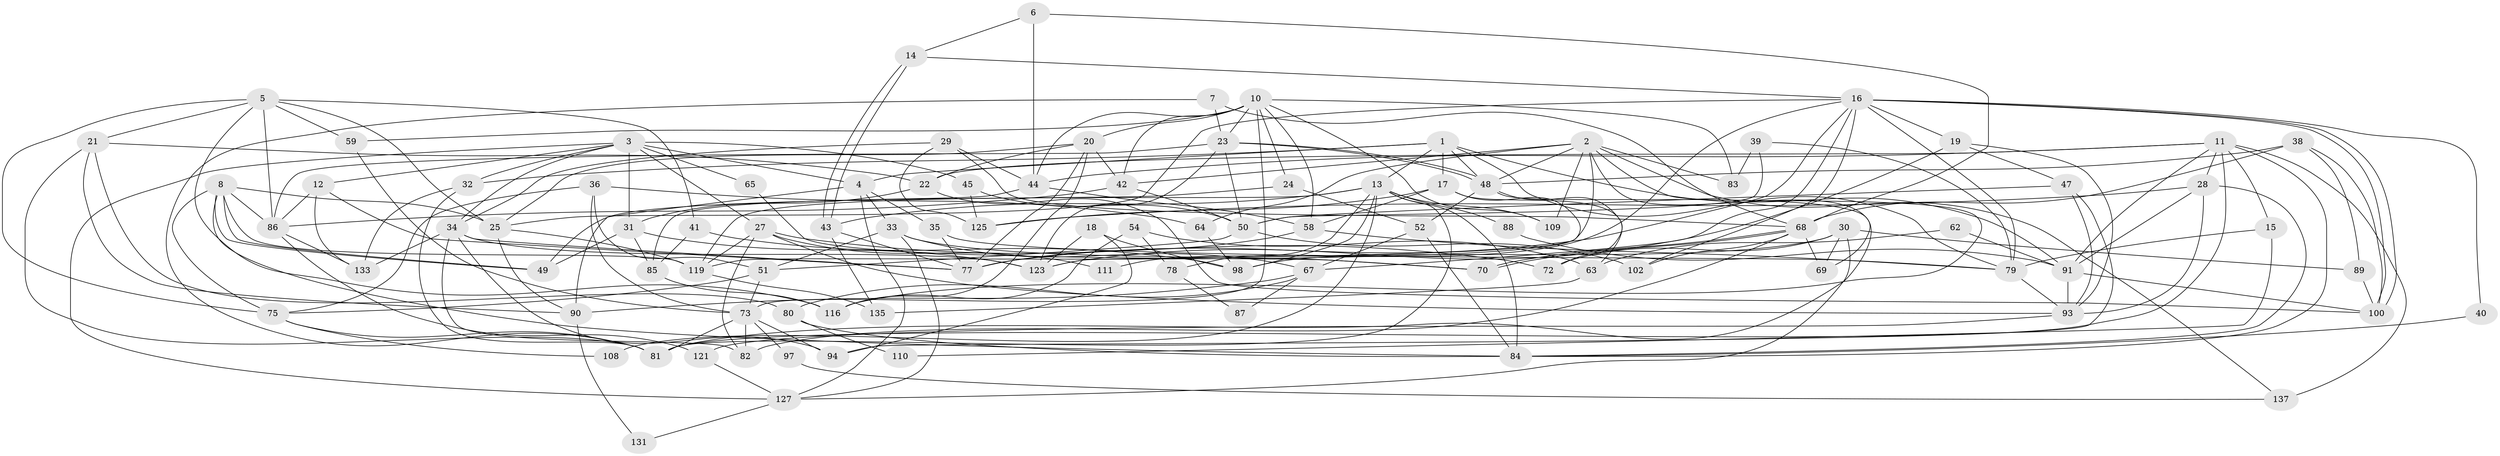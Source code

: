// Generated by graph-tools (version 1.1) at 2025/52/02/27/25 19:52:02]
// undirected, 97 vertices, 234 edges
graph export_dot {
graph [start="1"]
  node [color=gray90,style=filled];
  1 [super="+53"];
  2 [super="+122"];
  3 [super="+101"];
  4 [super="+103"];
  5 [super="+9"];
  6;
  7;
  8 [super="+55"];
  10 [super="+26"];
  11 [super="+71"];
  12;
  13 [super="+56"];
  14;
  15;
  16 [super="+114"];
  17;
  18;
  19;
  20;
  21 [super="+139"];
  22 [super="+113"];
  23 [super="+37"];
  24;
  25 [super="+96"];
  27 [super="+60"];
  28 [super="+46"];
  29;
  30;
  31;
  32 [super="+57"];
  33 [super="+118"];
  34 [super="+120"];
  35;
  36 [super="+107"];
  38;
  39 [super="+132"];
  40;
  41;
  42 [super="+61"];
  43 [super="+99"];
  44 [super="+136"];
  45;
  47 [super="+66"];
  48 [super="+76"];
  49;
  50 [super="+128"];
  51 [super="+74"];
  52;
  54;
  58;
  59;
  62;
  63;
  64;
  65;
  67 [super="+95"];
  68 [super="+134"];
  69;
  70;
  72;
  73 [super="+106"];
  75 [super="+124"];
  77 [super="+112"];
  78;
  79 [super="+115"];
  80;
  81 [super="+129"];
  82;
  83;
  84 [super="+92"];
  85;
  86 [super="+130"];
  87;
  88;
  89;
  90;
  91 [super="+117"];
  93 [super="+126"];
  94;
  97;
  98 [super="+138"];
  100 [super="+105"];
  102 [super="+104"];
  108;
  109;
  110;
  111;
  116;
  119;
  121;
  123;
  125;
  127;
  131;
  133;
  135;
  137;
  1 -- 13;
  1 -- 79;
  1 -- 17;
  1 -- 4;
  1 -- 91;
  1 -- 48;
  1 -- 32;
  2 -- 116;
  2 -- 64;
  2 -- 69;
  2 -- 83;
  2 -- 137;
  2 -- 48;
  2 -- 119;
  2 -- 42;
  2 -- 109;
  3 -- 127;
  3 -- 12;
  3 -- 65;
  3 -- 34;
  3 -- 45;
  3 -- 31;
  3 -- 27;
  3 -- 4;
  3 -- 32;
  4 -- 35;
  4 -- 90;
  4 -- 127;
  4 -- 33;
  5 -- 116;
  5 -- 25;
  5 -- 21;
  5 -- 86;
  5 -- 41;
  5 -- 75;
  5 -- 59;
  6 -- 44;
  6 -- 14;
  6 -- 68;
  7 -- 81;
  7 -- 68;
  7 -- 23;
  8 -- 49;
  8 -- 49;
  8 -- 25 [weight=2];
  8 -- 84;
  8 -- 86;
  8 -- 119;
  8 -- 75;
  10 -- 58;
  10 -- 59;
  10 -- 73;
  10 -- 83;
  10 -- 109;
  10 -- 44;
  10 -- 20;
  10 -- 42;
  10 -- 24;
  10 -- 23;
  11 -- 15;
  11 -- 22;
  11 -- 44;
  11 -- 84;
  11 -- 81;
  11 -- 137;
  11 -- 28;
  11 -- 91;
  12 -- 86;
  12 -- 133;
  12 -- 77;
  13 -- 108;
  13 -- 109;
  13 -- 78;
  13 -- 84;
  13 -- 119;
  13 -- 88;
  13 -- 98;
  13 -- 81;
  13 -- 43;
  14 -- 16;
  14 -- 43;
  14 -- 43;
  15 -- 79;
  15 -- 110;
  16 -- 100;
  16 -- 100;
  16 -- 40;
  16 -- 67;
  16 -- 77;
  16 -- 111;
  16 -- 102;
  16 -- 19;
  16 -- 79;
  16 -- 25;
  17 -- 123;
  17 -- 58;
  17 -- 63;
  17 -- 125;
  18 -- 94;
  18 -- 123;
  18 -- 98;
  19 -- 123;
  19 -- 93;
  19 -- 47;
  20 -- 22;
  20 -- 25;
  20 -- 116;
  20 -- 42;
  20 -- 77;
  21 -- 80;
  21 -- 81;
  21 -- 90;
  21 -- 22;
  22 -- 31;
  22 -- 100;
  23 -- 48;
  23 -- 48;
  23 -- 50;
  23 -- 86;
  23 -- 123;
  24 -- 49;
  24 -- 52;
  25 -- 119;
  25 -- 90;
  27 -- 119;
  27 -- 72;
  27 -- 111;
  27 -- 82;
  27 -- 93;
  28 -- 125;
  28 -- 91;
  28 -- 93;
  28 -- 84;
  29 -- 68;
  29 -- 34;
  29 -- 125;
  29 -- 44;
  30 -- 69;
  30 -- 72;
  30 -- 89;
  30 -- 127;
  30 -- 98;
  31 -- 85;
  31 -- 49;
  31 -- 123;
  32 -- 81;
  32 -- 133;
  33 -- 127;
  33 -- 51;
  33 -- 70;
  33 -- 67;
  34 -- 123;
  34 -- 82;
  34 -- 133;
  34 -- 77;
  34 -- 94;
  35 -- 79;
  35 -- 77;
  36 -- 75;
  36 -- 64;
  36 -- 73;
  36 -- 51;
  38 -- 89;
  38 -- 48;
  38 -- 100;
  38 -- 68;
  39 -- 79;
  39 -- 50;
  39 -- 83;
  40 -- 84;
  41 -- 85;
  41 -- 98;
  42 -- 50;
  42 -- 86;
  43 -- 135;
  43 -- 77;
  44 -- 58;
  44 -- 85;
  45 -- 125;
  45 -- 50;
  47 -- 50;
  47 -- 93;
  47 -- 94;
  48 -- 72;
  48 -- 52;
  48 -- 81;
  50 -- 102 [weight=2];
  50 -- 51;
  51 -- 73;
  51 -- 75;
  52 -- 67;
  52 -- 84;
  54 -- 116;
  54 -- 63;
  54 -- 78;
  58 -- 79;
  58 -- 77;
  59 -- 73;
  62 -- 91;
  62 -- 63;
  63 -- 135;
  64 -- 98;
  65 -- 70;
  67 -- 80;
  67 -- 90;
  67 -- 87;
  68 -- 70;
  68 -- 70;
  68 -- 69;
  68 -- 82;
  68 -- 102;
  73 -- 94;
  73 -- 97;
  73 -- 81;
  73 -- 82;
  75 -- 108;
  75 -- 81;
  78 -- 87;
  79 -- 93;
  80 -- 110;
  80 -- 84;
  85 -- 116;
  86 -- 121;
  86 -- 133;
  88 -- 91;
  89 -- 100;
  90 -- 131;
  91 -- 100;
  91 -- 93;
  93 -- 121;
  97 -- 137;
  119 -- 135;
  121 -- 127;
  127 -- 131;
}
